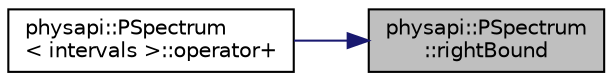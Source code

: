 digraph "physapi::PSpectrum::rightBound"
{
 // LATEX_PDF_SIZE
  edge [fontname="Helvetica",fontsize="10",labelfontname="Helvetica",labelfontsize="10"];
  node [fontname="Helvetica",fontsize="10",shape=record];
  rankdir="RL";
  Node1 [label="physapi::PSpectrum\l::rightBound",height=0.2,width=0.4,color="black", fillcolor="grey75", style="filled", fontcolor="black",tooltip="Get the right energy bound of the spectrum."];
  Node1 -> Node2 [dir="back",color="midnightblue",fontsize="10",style="solid",fontname="Helvetica"];
  Node2 [label="physapi::PSpectrum\l\< intervals \>::operator+",height=0.2,width=0.4,color="black", fillcolor="white", style="filled",URL="$classphysapi_1_1_p_spectrum.html#a368cab481318c414f14ba82615147e6e",tooltip=" "];
}
